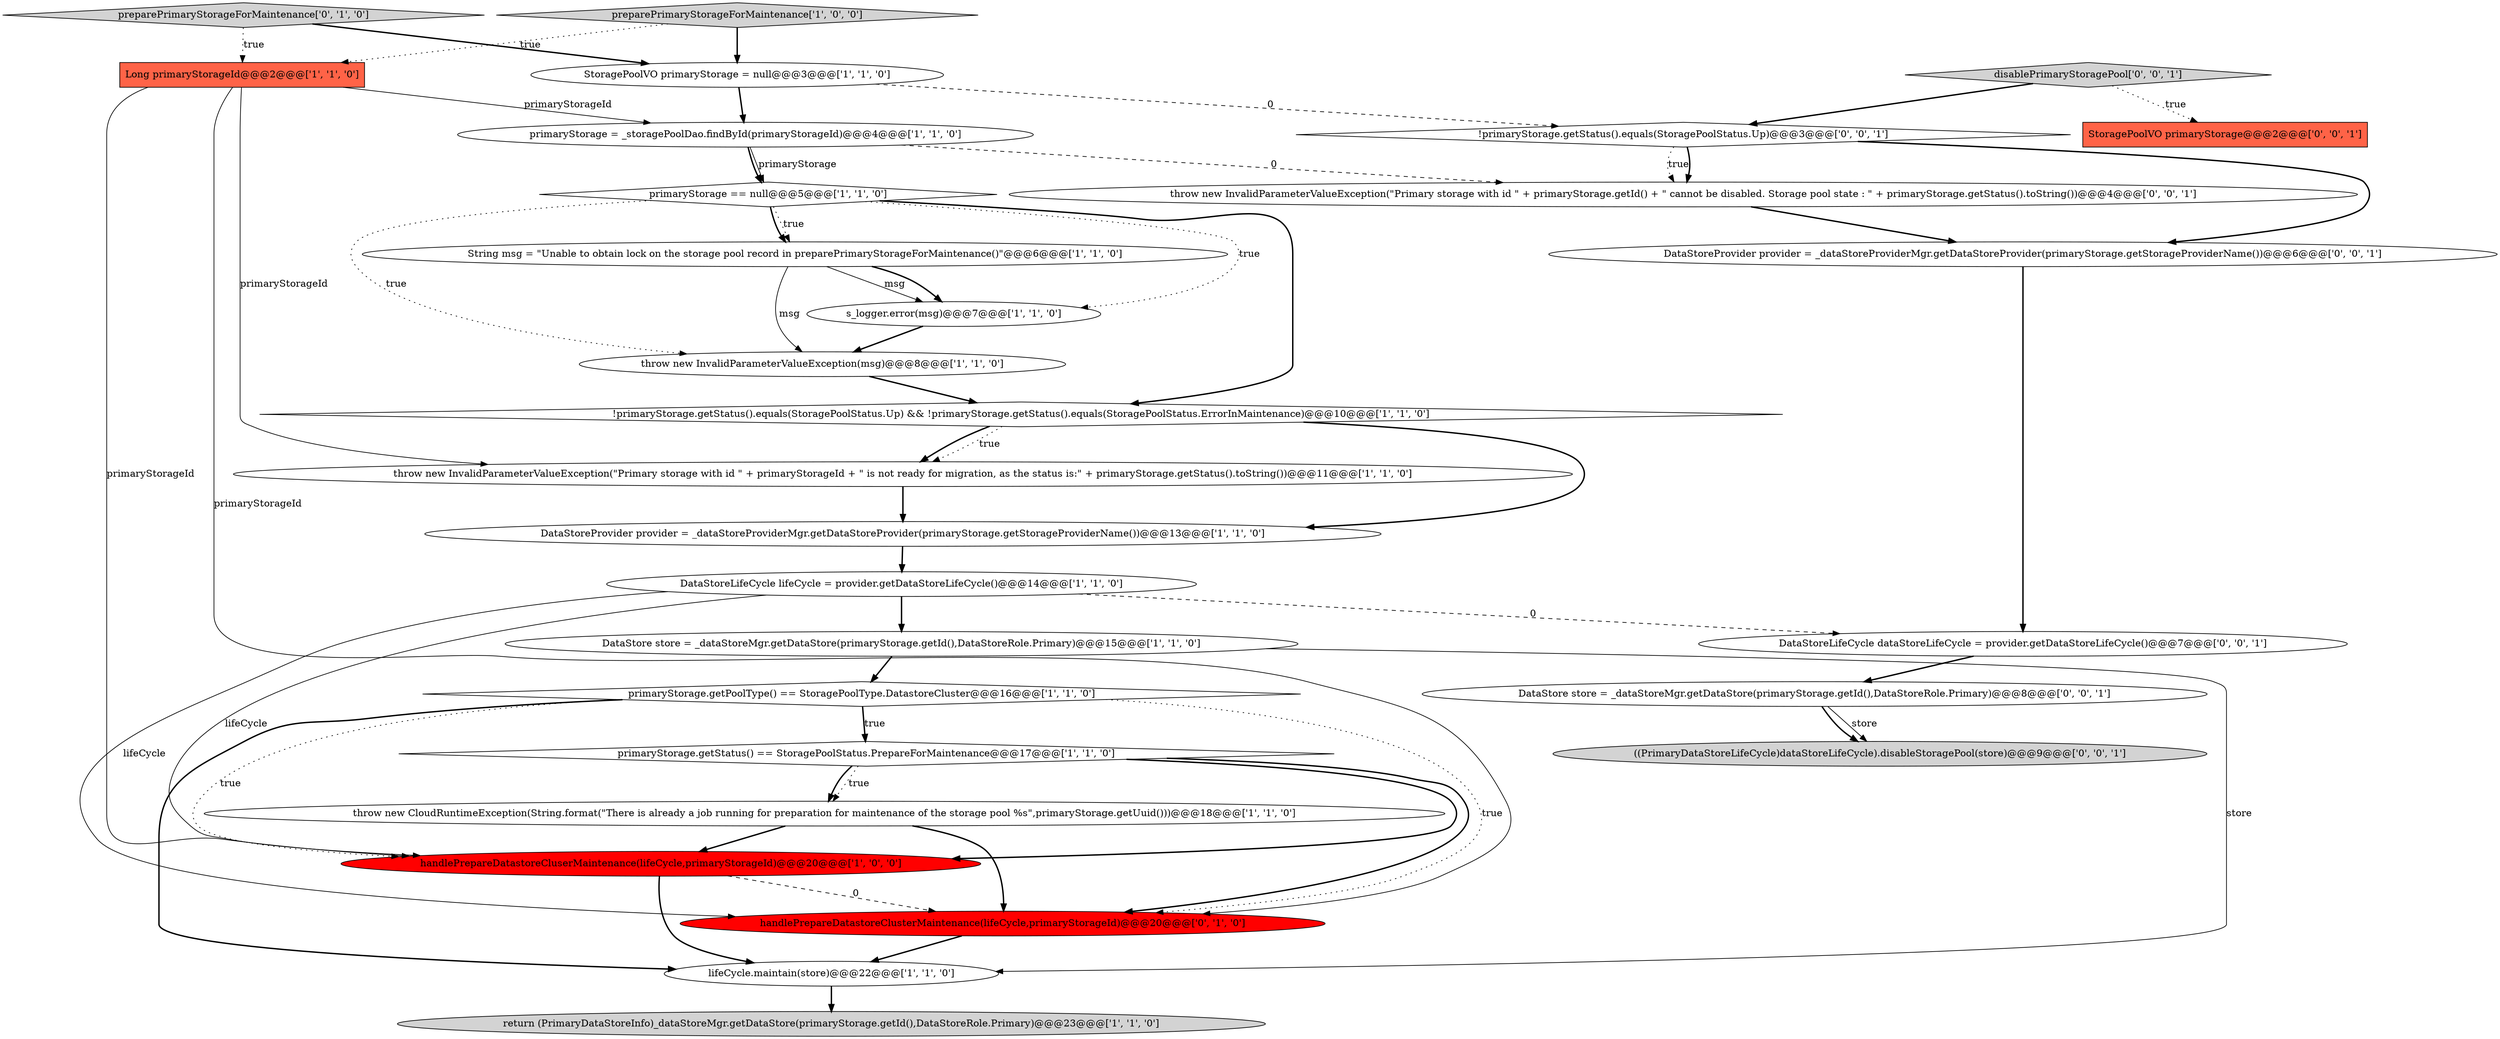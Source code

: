 digraph {
5 [style = filled, label = "Long primaryStorageId@@@2@@@['1', '1', '0']", fillcolor = tomato, shape = box image = "AAA0AAABBB1BBB"];
1 [style = filled, label = "lifeCycle.maintain(store)@@@22@@@['1', '1', '0']", fillcolor = white, shape = ellipse image = "AAA0AAABBB1BBB"];
4 [style = filled, label = "return (PrimaryDataStoreInfo)_dataStoreMgr.getDataStore(primaryStorage.getId(),DataStoreRole.Primary)@@@23@@@['1', '1', '0']", fillcolor = lightgray, shape = ellipse image = "AAA0AAABBB1BBB"];
13 [style = filled, label = "primaryStorage.getPoolType() == StoragePoolType.DatastoreCluster@@@16@@@['1', '1', '0']", fillcolor = white, shape = diamond image = "AAA0AAABBB1BBB"];
18 [style = filled, label = "handlePrepareDatastoreCluserMaintenance(lifeCycle,primaryStorageId)@@@20@@@['1', '0', '0']", fillcolor = red, shape = ellipse image = "AAA1AAABBB1BBB"];
19 [style = filled, label = "handlePrepareDatastoreClusterMaintenance(lifeCycle,primaryStorageId)@@@20@@@['0', '1', '0']", fillcolor = red, shape = ellipse image = "AAA1AAABBB2BBB"];
28 [style = filled, label = "StoragePoolVO primaryStorage@@@2@@@['0', '0', '1']", fillcolor = tomato, shape = box image = "AAA0AAABBB3BBB"];
20 [style = filled, label = "preparePrimaryStorageForMaintenance['0', '1', '0']", fillcolor = lightgray, shape = diamond image = "AAA0AAABBB2BBB"];
25 [style = filled, label = "((PrimaryDataStoreLifeCycle)dataStoreLifeCycle).disableStoragePool(store)@@@9@@@['0', '0', '1']", fillcolor = lightgray, shape = ellipse image = "AAA0AAABBB3BBB"];
12 [style = filled, label = "String msg = \"Unable to obtain lock on the storage pool record in preparePrimaryStorageForMaintenance()\"@@@6@@@['1', '1', '0']", fillcolor = white, shape = ellipse image = "AAA0AAABBB1BBB"];
27 [style = filled, label = "!primaryStorage.getStatus().equals(StoragePoolStatus.Up)@@@3@@@['0', '0', '1']", fillcolor = white, shape = diamond image = "AAA0AAABBB3BBB"];
3 [style = filled, label = "throw new InvalidParameterValueException(msg)@@@8@@@['1', '1', '0']", fillcolor = white, shape = ellipse image = "AAA0AAABBB1BBB"];
21 [style = filled, label = "DataStore store = _dataStoreMgr.getDataStore(primaryStorage.getId(),DataStoreRole.Primary)@@@8@@@['0', '0', '1']", fillcolor = white, shape = ellipse image = "AAA0AAABBB3BBB"];
23 [style = filled, label = "disablePrimaryStoragePool['0', '0', '1']", fillcolor = lightgray, shape = diamond image = "AAA0AAABBB3BBB"];
10 [style = filled, label = "throw new CloudRuntimeException(String.format(\"There is already a job running for preparation for maintenance of the storage pool %s\",primaryStorage.getUuid()))@@@18@@@['1', '1', '0']", fillcolor = white, shape = ellipse image = "AAA0AAABBB1BBB"];
22 [style = filled, label = "throw new InvalidParameterValueException(\"Primary storage with id \" + primaryStorage.getId() + \" cannot be disabled. Storage pool state : \" + primaryStorage.getStatus().toString())@@@4@@@['0', '0', '1']", fillcolor = white, shape = ellipse image = "AAA0AAABBB3BBB"];
7 [style = filled, label = "DataStoreLifeCycle lifeCycle = provider.getDataStoreLifeCycle()@@@14@@@['1', '1', '0']", fillcolor = white, shape = ellipse image = "AAA0AAABBB1BBB"];
0 [style = filled, label = "primaryStorage.getStatus() == StoragePoolStatus.PrepareForMaintenance@@@17@@@['1', '1', '0']", fillcolor = white, shape = diamond image = "AAA0AAABBB1BBB"];
9 [style = filled, label = "primaryStorage == null@@@5@@@['1', '1', '0']", fillcolor = white, shape = diamond image = "AAA0AAABBB1BBB"];
11 [style = filled, label = "DataStore store = _dataStoreMgr.getDataStore(primaryStorage.getId(),DataStoreRole.Primary)@@@15@@@['1', '1', '0']", fillcolor = white, shape = ellipse image = "AAA0AAABBB1BBB"];
26 [style = filled, label = "DataStoreLifeCycle dataStoreLifeCycle = provider.getDataStoreLifeCycle()@@@7@@@['0', '0', '1']", fillcolor = white, shape = ellipse image = "AAA0AAABBB3BBB"];
16 [style = filled, label = "preparePrimaryStorageForMaintenance['1', '0', '0']", fillcolor = lightgray, shape = diamond image = "AAA0AAABBB1BBB"];
15 [style = filled, label = "DataStoreProvider provider = _dataStoreProviderMgr.getDataStoreProvider(primaryStorage.getStorageProviderName())@@@13@@@['1', '1', '0']", fillcolor = white, shape = ellipse image = "AAA0AAABBB1BBB"];
17 [style = filled, label = "!primaryStorage.getStatus().equals(StoragePoolStatus.Up) && !primaryStorage.getStatus().equals(StoragePoolStatus.ErrorInMaintenance)@@@10@@@['1', '1', '0']", fillcolor = white, shape = diamond image = "AAA0AAABBB1BBB"];
24 [style = filled, label = "DataStoreProvider provider = _dataStoreProviderMgr.getDataStoreProvider(primaryStorage.getStorageProviderName())@@@6@@@['0', '0', '1']", fillcolor = white, shape = ellipse image = "AAA0AAABBB3BBB"];
6 [style = filled, label = "s_logger.error(msg)@@@7@@@['1', '1', '0']", fillcolor = white, shape = ellipse image = "AAA0AAABBB1BBB"];
2 [style = filled, label = "StoragePoolVO primaryStorage = null@@@3@@@['1', '1', '0']", fillcolor = white, shape = ellipse image = "AAA0AAABBB1BBB"];
14 [style = filled, label = "throw new InvalidParameterValueException(\"Primary storage with id \" + primaryStorageId + \" is not ready for migration, as the status is:\" + primaryStorage.getStatus().toString())@@@11@@@['1', '1', '0']", fillcolor = white, shape = ellipse image = "AAA0AAABBB1BBB"];
8 [style = filled, label = "primaryStorage = _storagePoolDao.findById(primaryStorageId)@@@4@@@['1', '1', '0']", fillcolor = white, shape = ellipse image = "AAA0AAABBB1BBB"];
6->3 [style = bold, label=""];
10->18 [style = bold, label=""];
1->4 [style = bold, label=""];
9->12 [style = dotted, label="true"];
13->18 [style = dotted, label="true"];
7->11 [style = bold, label=""];
27->22 [style = dotted, label="true"];
15->7 [style = bold, label=""];
23->27 [style = bold, label=""];
12->6 [style = solid, label="msg"];
0->10 [style = dotted, label="true"];
0->19 [style = bold, label=""];
10->19 [style = bold, label=""];
23->28 [style = dotted, label="true"];
2->27 [style = dashed, label="0"];
17->14 [style = dotted, label="true"];
13->19 [style = dotted, label="true"];
5->18 [style = solid, label="primaryStorageId"];
9->17 [style = bold, label=""];
21->25 [style = solid, label="store"];
21->25 [style = bold, label=""];
16->2 [style = bold, label=""];
18->19 [style = dashed, label="0"];
9->6 [style = dotted, label="true"];
12->6 [style = bold, label=""];
27->22 [style = bold, label=""];
13->1 [style = bold, label=""];
5->19 [style = solid, label="primaryStorageId"];
7->18 [style = solid, label="lifeCycle"];
26->21 [style = bold, label=""];
20->2 [style = bold, label=""];
20->5 [style = dotted, label="true"];
12->3 [style = solid, label="msg"];
8->22 [style = dashed, label="0"];
24->26 [style = bold, label=""];
19->1 [style = bold, label=""];
0->10 [style = bold, label=""];
7->19 [style = solid, label="lifeCycle"];
5->8 [style = solid, label="primaryStorageId"];
18->1 [style = bold, label=""];
17->14 [style = bold, label=""];
11->1 [style = solid, label="store"];
13->0 [style = dotted, label="true"];
11->13 [style = bold, label=""];
16->5 [style = dotted, label="true"];
17->15 [style = bold, label=""];
8->9 [style = bold, label=""];
8->9 [style = solid, label="primaryStorage"];
5->14 [style = solid, label="primaryStorageId"];
3->17 [style = bold, label=""];
0->18 [style = bold, label=""];
14->15 [style = bold, label=""];
27->24 [style = bold, label=""];
9->12 [style = bold, label=""];
22->24 [style = bold, label=""];
7->26 [style = dashed, label="0"];
9->3 [style = dotted, label="true"];
2->8 [style = bold, label=""];
13->0 [style = bold, label=""];
}
